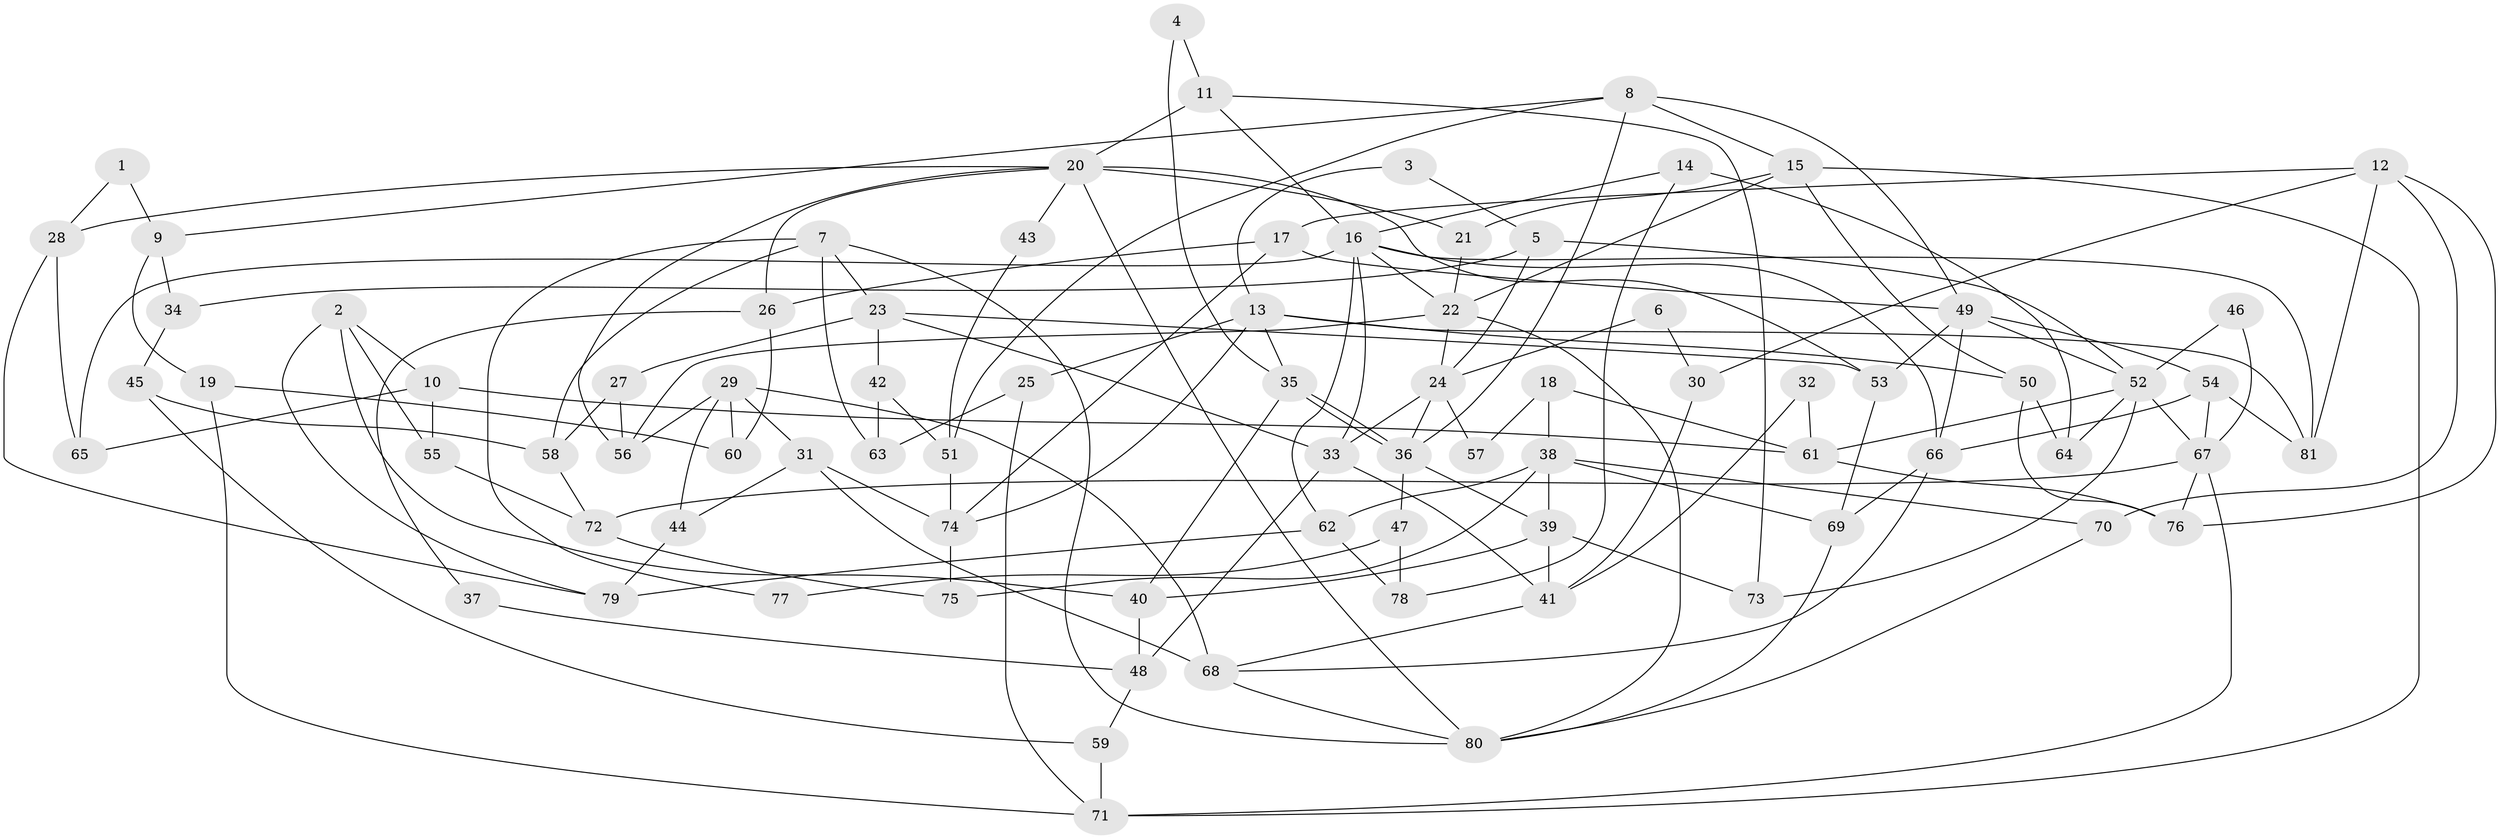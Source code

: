 // Generated by graph-tools (version 1.1) at 2025/26/03/09/25 03:26:16]
// undirected, 81 vertices, 162 edges
graph export_dot {
graph [start="1"]
  node [color=gray90,style=filled];
  1;
  2;
  3;
  4;
  5;
  6;
  7;
  8;
  9;
  10;
  11;
  12;
  13;
  14;
  15;
  16;
  17;
  18;
  19;
  20;
  21;
  22;
  23;
  24;
  25;
  26;
  27;
  28;
  29;
  30;
  31;
  32;
  33;
  34;
  35;
  36;
  37;
  38;
  39;
  40;
  41;
  42;
  43;
  44;
  45;
  46;
  47;
  48;
  49;
  50;
  51;
  52;
  53;
  54;
  55;
  56;
  57;
  58;
  59;
  60;
  61;
  62;
  63;
  64;
  65;
  66;
  67;
  68;
  69;
  70;
  71;
  72;
  73;
  74;
  75;
  76;
  77;
  78;
  79;
  80;
  81;
  1 -- 9;
  1 -- 28;
  2 -- 79;
  2 -- 40;
  2 -- 10;
  2 -- 55;
  3 -- 13;
  3 -- 5;
  4 -- 11;
  4 -- 35;
  5 -- 34;
  5 -- 24;
  5 -- 52;
  6 -- 24;
  6 -- 30;
  7 -- 80;
  7 -- 58;
  7 -- 23;
  7 -- 63;
  7 -- 77;
  8 -- 36;
  8 -- 49;
  8 -- 9;
  8 -- 15;
  8 -- 51;
  9 -- 19;
  9 -- 34;
  10 -- 65;
  10 -- 55;
  10 -- 61;
  11 -- 16;
  11 -- 20;
  11 -- 73;
  12 -- 81;
  12 -- 17;
  12 -- 30;
  12 -- 70;
  12 -- 76;
  13 -- 50;
  13 -- 81;
  13 -- 25;
  13 -- 35;
  13 -- 74;
  14 -- 64;
  14 -- 16;
  14 -- 78;
  15 -- 22;
  15 -- 21;
  15 -- 50;
  15 -- 71;
  16 -- 33;
  16 -- 66;
  16 -- 22;
  16 -- 62;
  16 -- 65;
  16 -- 81;
  17 -- 74;
  17 -- 49;
  17 -- 26;
  18 -- 38;
  18 -- 61;
  18 -- 57;
  19 -- 60;
  19 -- 71;
  20 -- 21;
  20 -- 53;
  20 -- 26;
  20 -- 28;
  20 -- 43;
  20 -- 56;
  20 -- 80;
  21 -- 22;
  22 -- 56;
  22 -- 24;
  22 -- 80;
  23 -- 42;
  23 -- 27;
  23 -- 33;
  23 -- 53;
  24 -- 36;
  24 -- 33;
  24 -- 57;
  25 -- 71;
  25 -- 63;
  26 -- 37;
  26 -- 60;
  27 -- 56;
  27 -- 58;
  28 -- 79;
  28 -- 65;
  29 -- 68;
  29 -- 31;
  29 -- 44;
  29 -- 56;
  29 -- 60;
  30 -- 41;
  31 -- 74;
  31 -- 68;
  31 -- 44;
  32 -- 61;
  32 -- 41;
  33 -- 41;
  33 -- 48;
  34 -- 45;
  35 -- 36;
  35 -- 36;
  35 -- 40;
  36 -- 39;
  36 -- 47;
  37 -- 48;
  38 -- 70;
  38 -- 69;
  38 -- 39;
  38 -- 62;
  38 -- 75;
  39 -- 73;
  39 -- 40;
  39 -- 41;
  40 -- 48;
  41 -- 68;
  42 -- 63;
  42 -- 51;
  43 -- 51;
  44 -- 79;
  45 -- 59;
  45 -- 58;
  46 -- 52;
  46 -- 67;
  47 -- 78;
  47 -- 77;
  48 -- 59;
  49 -- 54;
  49 -- 66;
  49 -- 52;
  49 -- 53;
  50 -- 76;
  50 -- 64;
  51 -- 74;
  52 -- 61;
  52 -- 64;
  52 -- 67;
  52 -- 73;
  53 -- 69;
  54 -- 66;
  54 -- 67;
  54 -- 81;
  55 -- 72;
  58 -- 72;
  59 -- 71;
  61 -- 76;
  62 -- 78;
  62 -- 79;
  66 -- 69;
  66 -- 68;
  67 -- 76;
  67 -- 71;
  67 -- 72;
  68 -- 80;
  69 -- 80;
  70 -- 80;
  72 -- 75;
  74 -- 75;
}
